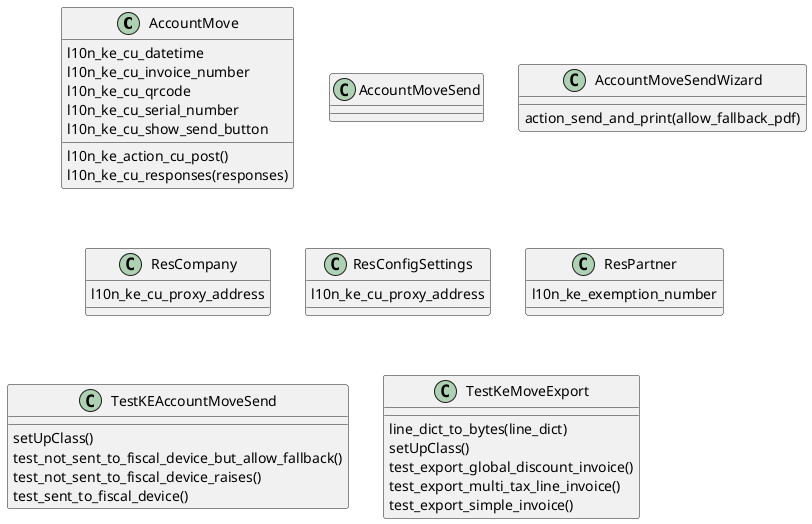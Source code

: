 @startuml classes_l10n_ke_edi_tremol
set namespaceSeparator none
class "AccountMove" as odoo_src.odoo.addons.l10n_ke_edi_tremol.models.account_move.AccountMove {
  l10n_ke_cu_datetime
  l10n_ke_cu_invoice_number
  l10n_ke_cu_qrcode
  l10n_ke_cu_serial_number
  l10n_ke_cu_show_send_button
  l10n_ke_action_cu_post()
  l10n_ke_cu_responses(responses)
}
class "AccountMoveSend" as odoo_src.odoo.addons.l10n_ke_edi_tremol.models.account_move_send.AccountMoveSend {
}
class "AccountMoveSendWizard" as odoo_src.odoo.addons.l10n_ke_edi_tremol.wizard.account_move_send_wizard.AccountMoveSendWizard {
  action_send_and_print(allow_fallback_pdf)
}
class "ResCompany" as odoo_src.odoo.addons.l10n_ke_edi_tremol.models.res_company.ResCompany {
  l10n_ke_cu_proxy_address
}
class "ResConfigSettings" as odoo_src.odoo.addons.l10n_ke_edi_tremol.models.res_config_settings.ResConfigSettings {
  l10n_ke_cu_proxy_address
}
class "ResPartner" as odoo_src.odoo.addons.l10n_ke_edi_tremol.models.res_partner.ResPartner {
  l10n_ke_exemption_number
}
class "TestKEAccountMoveSend" as odoo_src.odoo.addons.l10n_ke_edi_tremol.tests.test_account_move_send.TestKEAccountMoveSend {
  setUpClass()
  test_not_sent_to_fiscal_device_but_allow_fallback()
  test_not_sent_to_fiscal_device_raises()
  test_sent_to_fiscal_device()
}
class "TestKeMoveExport" as odoo_src.odoo.addons.l10n_ke_edi_tremol.tests.test_move_export.TestKeMoveExport {
  line_dict_to_bytes(line_dict)
  setUpClass()
  test_export_global_discount_invoice()
  test_export_multi_tax_line_invoice()
  test_export_simple_invoice()
}
@enduml
